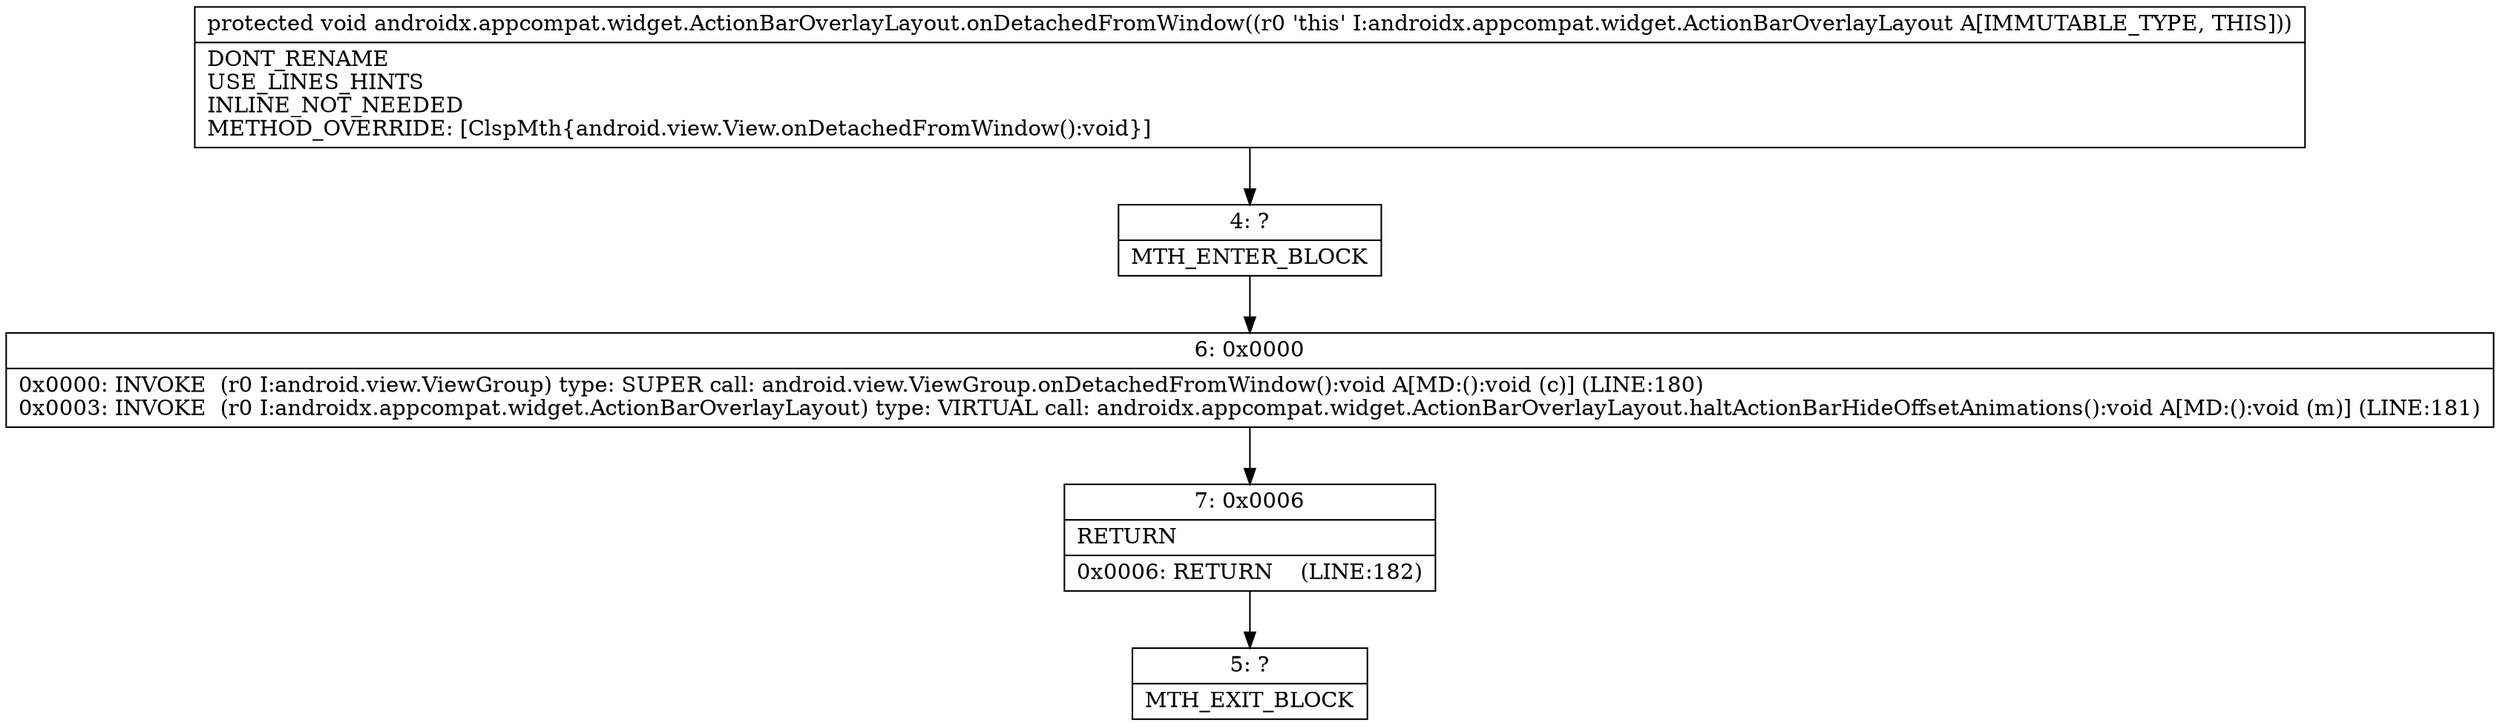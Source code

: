 digraph "CFG forandroidx.appcompat.widget.ActionBarOverlayLayout.onDetachedFromWindow()V" {
Node_4 [shape=record,label="{4\:\ ?|MTH_ENTER_BLOCK\l}"];
Node_6 [shape=record,label="{6\:\ 0x0000|0x0000: INVOKE  (r0 I:android.view.ViewGroup) type: SUPER call: android.view.ViewGroup.onDetachedFromWindow():void A[MD:():void (c)] (LINE:180)\l0x0003: INVOKE  (r0 I:androidx.appcompat.widget.ActionBarOverlayLayout) type: VIRTUAL call: androidx.appcompat.widget.ActionBarOverlayLayout.haltActionBarHideOffsetAnimations():void A[MD:():void (m)] (LINE:181)\l}"];
Node_7 [shape=record,label="{7\:\ 0x0006|RETURN\l|0x0006: RETURN    (LINE:182)\l}"];
Node_5 [shape=record,label="{5\:\ ?|MTH_EXIT_BLOCK\l}"];
MethodNode[shape=record,label="{protected void androidx.appcompat.widget.ActionBarOverlayLayout.onDetachedFromWindow((r0 'this' I:androidx.appcompat.widget.ActionBarOverlayLayout A[IMMUTABLE_TYPE, THIS]))  | DONT_RENAME\lUSE_LINES_HINTS\lINLINE_NOT_NEEDED\lMETHOD_OVERRIDE: [ClspMth\{android.view.View.onDetachedFromWindow():void\}]\l}"];
MethodNode -> Node_4;Node_4 -> Node_6;
Node_6 -> Node_7;
Node_7 -> Node_5;
}

